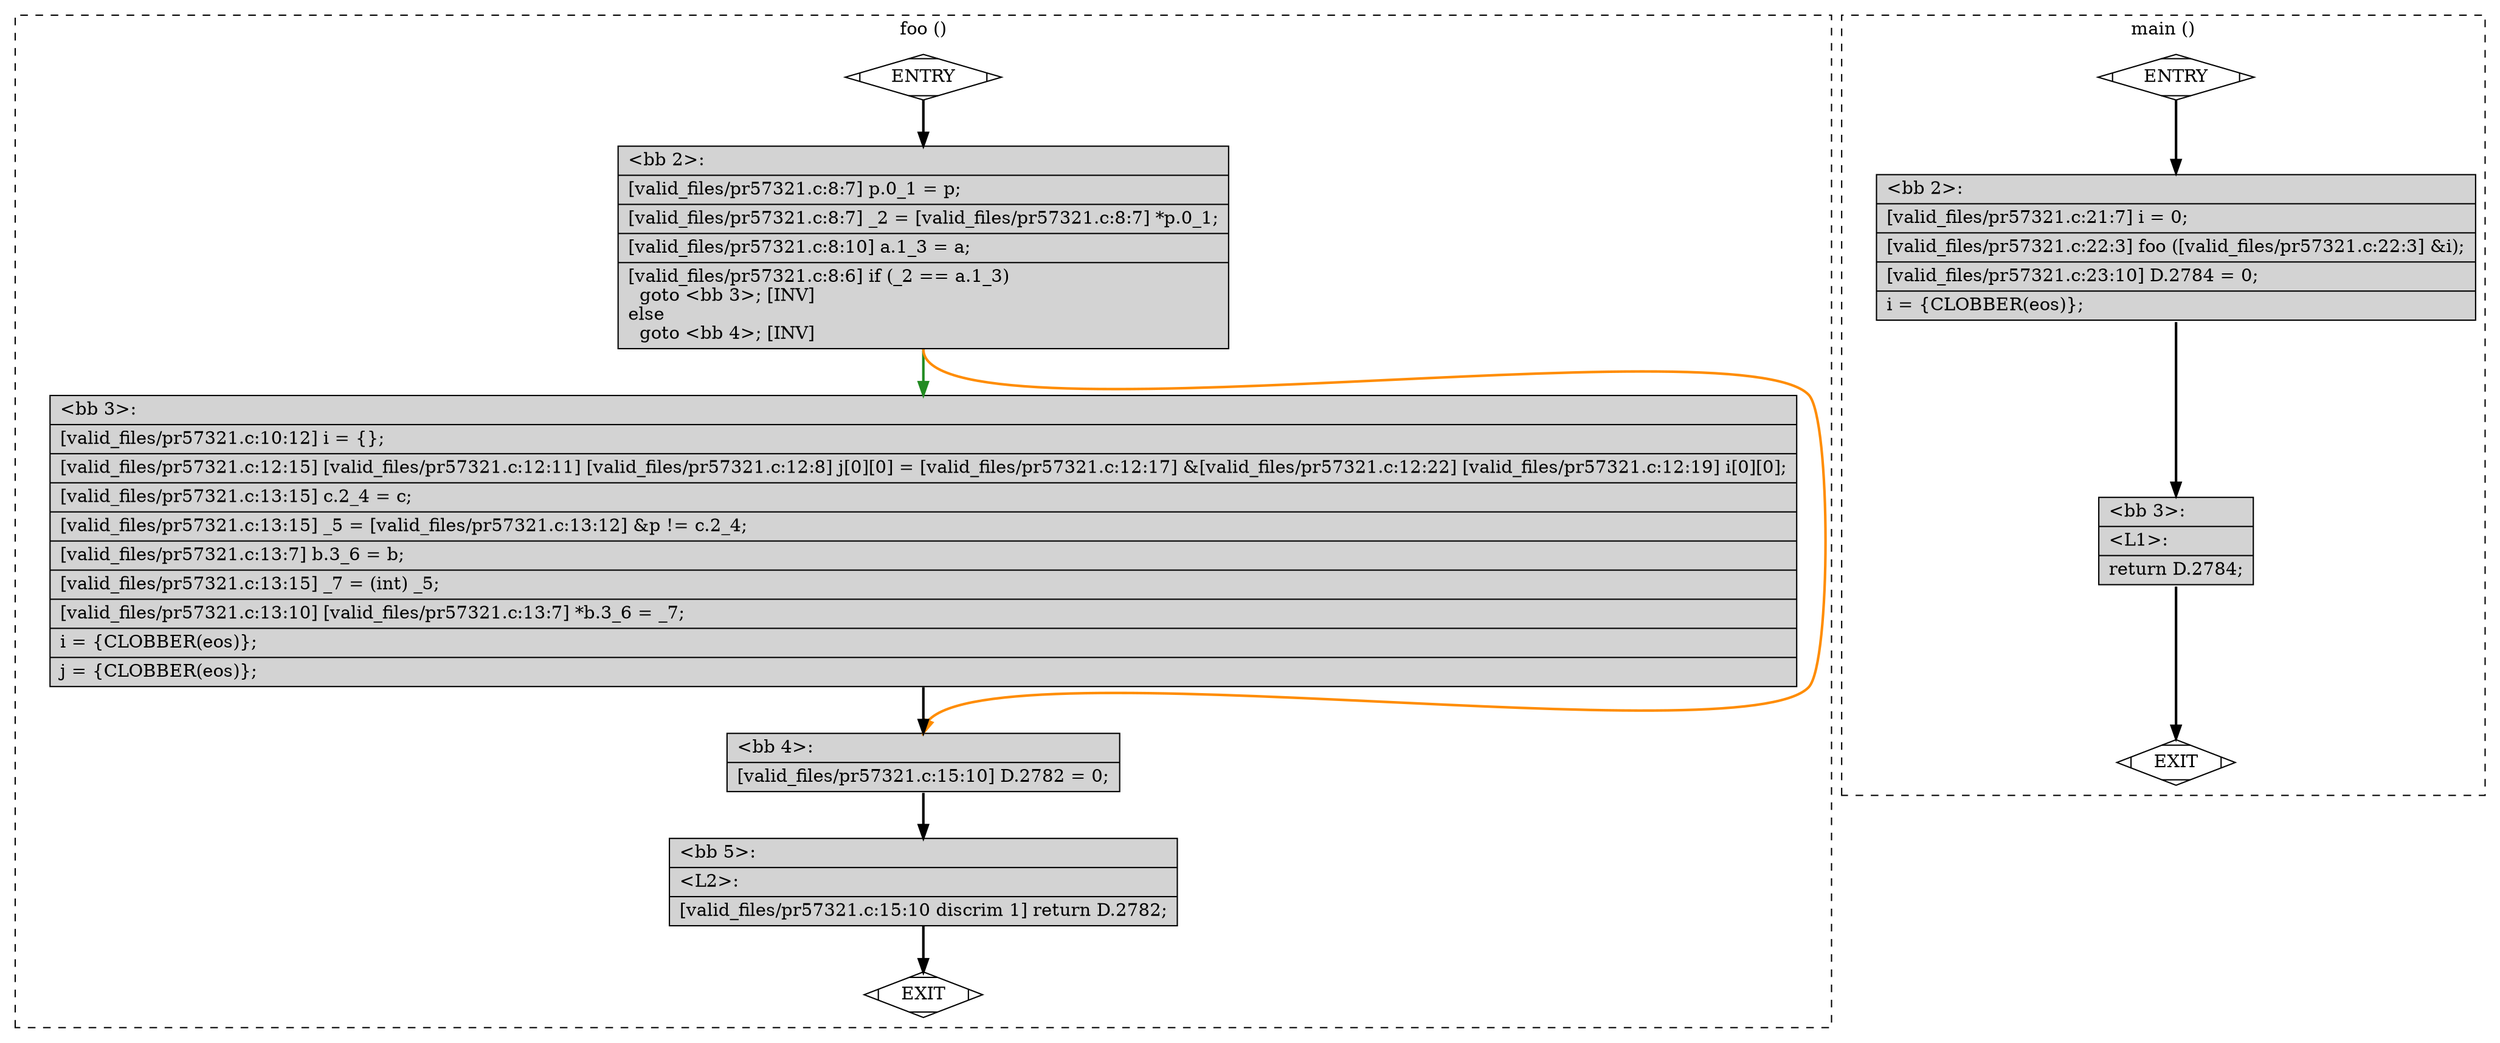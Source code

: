 digraph "a-pr57321.c.015t.cfg" {
overlap=false;
subgraph "cluster_foo" {
	style="dashed";
	color="black";
	label="foo ()";
	fn_0_basic_block_0 [shape=Mdiamond,style=filled,fillcolor=white,label="ENTRY"];

	fn_0_basic_block_1 [shape=Mdiamond,style=filled,fillcolor=white,label="EXIT"];

	fn_0_basic_block_2 [shape=record,style=filled,fillcolor=lightgrey,label="{\<bb\ 2\>:\l\
|[valid_files/pr57321.c:8:7]\ p.0_1\ =\ p;\l\
|[valid_files/pr57321.c:8:7]\ _2\ =\ [valid_files/pr57321.c:8:7]\ *p.0_1;\l\
|[valid_files/pr57321.c:8:10]\ a.1_3\ =\ a;\l\
|[valid_files/pr57321.c:8:6]\ if\ (_2\ ==\ a.1_3)\l\
\ \ goto\ \<bb\ 3\>;\ [INV]\l\
else\l\
\ \ goto\ \<bb\ 4\>;\ [INV]\l\
}"];

	fn_0_basic_block_3 [shape=record,style=filled,fillcolor=lightgrey,label="{\<bb\ 3\>:\l\
|[valid_files/pr57321.c:10:12]\ i\ =\ \{\};\l\
|[valid_files/pr57321.c:12:15]\ [valid_files/pr57321.c:12:11]\ [valid_files/pr57321.c:12:8]\ j[0][0]\ =\ [valid_files/pr57321.c:12:17]\ &[valid_files/pr57321.c:12:22]\ [valid_files/pr57321.c:12:19]\ i[0][0];\l\
|[valid_files/pr57321.c:13:15]\ c.2_4\ =\ c;\l\
|[valid_files/pr57321.c:13:15]\ _5\ =\ [valid_files/pr57321.c:13:12]\ &p\ !=\ c.2_4;\l\
|[valid_files/pr57321.c:13:7]\ b.3_6\ =\ b;\l\
|[valid_files/pr57321.c:13:15]\ _7\ =\ (int)\ _5;\l\
|[valid_files/pr57321.c:13:10]\ [valid_files/pr57321.c:13:7]\ *b.3_6\ =\ _7;\l\
|i\ =\ \{CLOBBER(eos)\};\l\
|j\ =\ \{CLOBBER(eos)\};\l\
}"];

	fn_0_basic_block_4 [shape=record,style=filled,fillcolor=lightgrey,label="{\<bb\ 4\>:\l\
|[valid_files/pr57321.c:15:10]\ D.2782\ =\ 0;\l\
}"];

	fn_0_basic_block_5 [shape=record,style=filled,fillcolor=lightgrey,label="{\<bb\ 5\>:\l\
|\<L2\>:\l\
|[valid_files/pr57321.c:15:10\ discrim\ 1]\ return\ D.2782;\l\
}"];

	fn_0_basic_block_0:s -> fn_0_basic_block_2:n [style="solid,bold",color=black,weight=100,constraint=true];
	fn_0_basic_block_2:s -> fn_0_basic_block_3:n [style="solid,bold",color=forestgreen,weight=10,constraint=true];
	fn_0_basic_block_2:s -> fn_0_basic_block_4:n [style="solid,bold",color=darkorange,weight=10,constraint=true];
	fn_0_basic_block_3:s -> fn_0_basic_block_4:n [style="solid,bold",color=black,weight=100,constraint=true];
	fn_0_basic_block_4:s -> fn_0_basic_block_5:n [style="solid,bold",color=black,weight=100,constraint=true];
	fn_0_basic_block_5:s -> fn_0_basic_block_1:n [style="solid,bold",color=black,weight=10,constraint=true];
	fn_0_basic_block_0:s -> fn_0_basic_block_1:n [style="invis",constraint=true];
}
subgraph "cluster_main" {
	style="dashed";
	color="black";
	label="main ()";
	fn_1_basic_block_0 [shape=Mdiamond,style=filled,fillcolor=white,label="ENTRY"];

	fn_1_basic_block_1 [shape=Mdiamond,style=filled,fillcolor=white,label="EXIT"];

	fn_1_basic_block_2 [shape=record,style=filled,fillcolor=lightgrey,label="{\<bb\ 2\>:\l\
|[valid_files/pr57321.c:21:7]\ i\ =\ 0;\l\
|[valid_files/pr57321.c:22:3]\ foo\ ([valid_files/pr57321.c:22:3]\ &i);\l\
|[valid_files/pr57321.c:23:10]\ D.2784\ =\ 0;\l\
|i\ =\ \{CLOBBER(eos)\};\l\
}"];

	fn_1_basic_block_3 [shape=record,style=filled,fillcolor=lightgrey,label="{\<bb\ 3\>:\l\
|\<L1\>:\l\
|return\ D.2784;\l\
}"];

	fn_1_basic_block_0:s -> fn_1_basic_block_2:n [style="solid,bold",color=black,weight=100,constraint=true];
	fn_1_basic_block_2:s -> fn_1_basic_block_3:n [style="solid,bold",color=black,weight=100,constraint=true];
	fn_1_basic_block_3:s -> fn_1_basic_block_1:n [style="solid,bold",color=black,weight=10,constraint=true];
	fn_1_basic_block_0:s -> fn_1_basic_block_1:n [style="invis",constraint=true];
}
}
